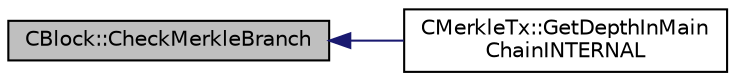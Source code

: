 digraph "CBlock::CheckMerkleBranch"
{
  edge [fontname="Helvetica",fontsize="10",labelfontname="Helvetica",labelfontsize="10"];
  node [fontname="Helvetica",fontsize="10",shape=record];
  rankdir="LR";
  Node30 [label="CBlock::CheckMerkleBranch",height=0.2,width=0.4,color="black", fillcolor="grey75", style="filled", fontcolor="black"];
  Node30 -> Node31 [dir="back",color="midnightblue",fontsize="10",style="solid",fontname="Helvetica"];
  Node31 [label="CMerkleTx::GetDepthInMain\lChainINTERNAL",height=0.2,width=0.4,color="black", fillcolor="white", style="filled",URL="$class_c_merkle_tx.html#ac6df0de7016d9d5fdfd8fe2b22ad423f"];
}
